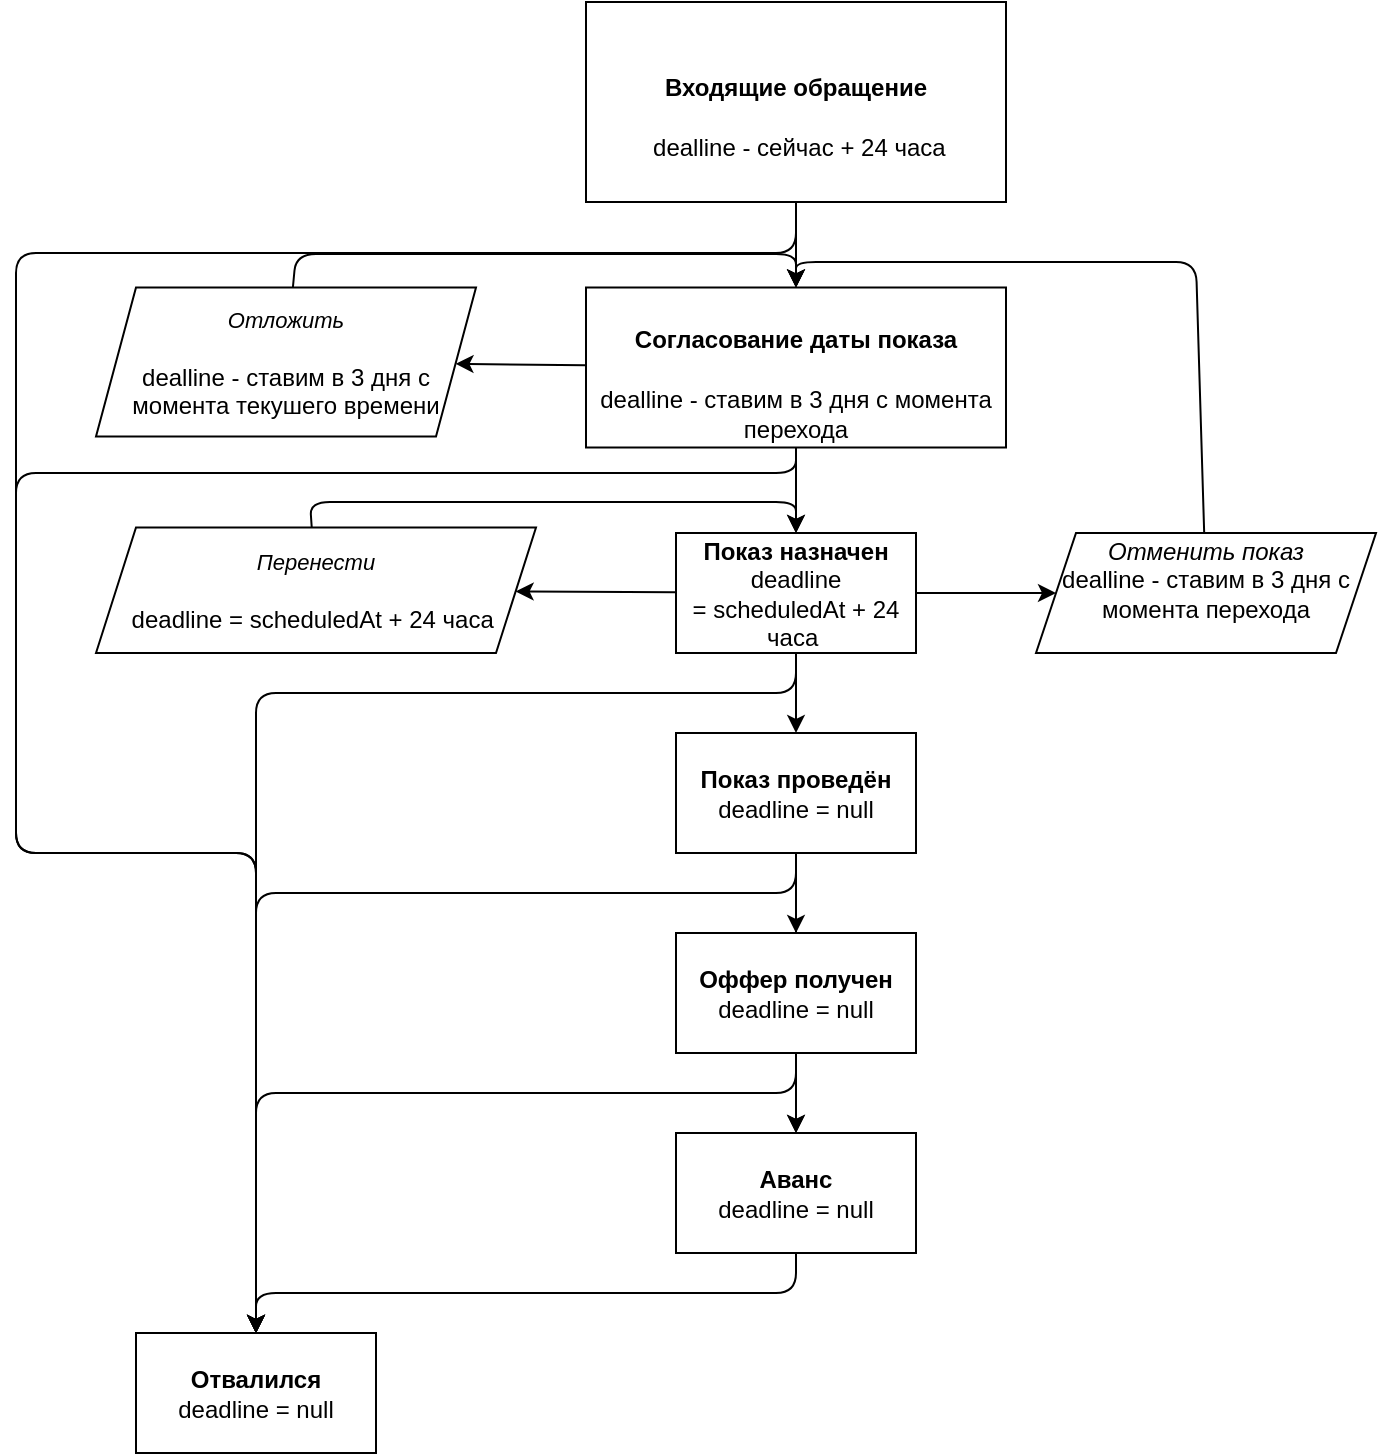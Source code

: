 <mxfile version="14.8.2" type="github">
  <diagram id="Q_xmtvUPQ6Yv9zy_9RRj" name="Page-1">
    <mxGraphModel dx="978" dy="547" grid="1" gridSize="10" guides="1" tooltips="1" connect="1" arrows="1" fold="1" page="1" pageScale="1" pageWidth="850" pageHeight="1100" math="0" shadow="0">
      <root>
        <mxCell id="0" />
        <mxCell id="1" parent="0" />
        <mxCell id="04Uxs3DeIcLFDnEtFiIm-1" value="&lt;h4&gt;Входящие обращение&lt;/h4&gt;&amp;nbsp;dealline - сейчас + 24 часа" style="rounded=0;whiteSpace=wrap;html=1;" parent="1" vertex="1">
          <mxGeometry x="365" y="120" width="210" height="100" as="geometry" />
        </mxCell>
        <mxCell id="04Uxs3DeIcLFDnEtFiIm-2" value="&lt;h4&gt;Согласование даты показа&lt;/h4&gt;&lt;span style=&quot;text-align: left&quot;&gt;dealline&amp;nbsp;- ставим в 3 дня с момента перехода&lt;/span&gt;" style="rounded=0;whiteSpace=wrap;html=1;" parent="1" vertex="1">
          <mxGeometry x="365" y="262.75" width="210" height="80" as="geometry" />
        </mxCell>
        <mxCell id="04Uxs3DeIcLFDnEtFiIm-6" value="" style="endArrow=classic;html=1;exitX=0.5;exitY=1;exitDx=0;exitDy=0;entryX=0.5;entryY=0;entryDx=0;entryDy=0;" parent="1" source="04Uxs3DeIcLFDnEtFiIm-1" target="04Uxs3DeIcLFDnEtFiIm-2" edge="1">
          <mxGeometry width="50" height="50" relative="1" as="geometry">
            <mxPoint x="270" y="295.5" as="sourcePoint" />
            <mxPoint x="490" y="245.5" as="targetPoint" />
          </mxGeometry>
        </mxCell>
        <mxCell id="04Uxs3DeIcLFDnEtFiIm-7" value="&lt;b&gt;Показ назначен&lt;br&gt;&lt;/b&gt;&lt;span style=&quot;text-align: left&quot;&gt;deadline =&amp;nbsp;&lt;/span&gt;&lt;span style=&quot;text-align: left&quot;&gt;scheduledAt + 24 часа&amp;nbsp;&lt;/span&gt;&lt;b&gt;&lt;br&gt;&lt;/b&gt;" style="rounded=0;whiteSpace=wrap;html=1;" parent="1" vertex="1">
          <mxGeometry x="410" y="385.5" width="120" height="60" as="geometry" />
        </mxCell>
        <mxCell id="04Uxs3DeIcLFDnEtFiIm-8" value="" style="endArrow=classic;html=1;entryX=0.5;entryY=0;entryDx=0;entryDy=0;" parent="1" target="04Uxs3DeIcLFDnEtFiIm-7" edge="1" source="04Uxs3DeIcLFDnEtFiIm-2">
          <mxGeometry width="50" height="50" relative="1" as="geometry">
            <mxPoint x="470" y="345.5" as="sourcePoint" />
            <mxPoint x="320" y="345.5" as="targetPoint" />
          </mxGeometry>
        </mxCell>
        <mxCell id="04Uxs3DeIcLFDnEtFiIm-43" style="edgeStyle=orthogonalEdgeStyle;rounded=0;orthogonalLoop=1;jettySize=auto;html=1;" parent="1" source="04Uxs3DeIcLFDnEtFiIm-13" target="04Uxs3DeIcLFDnEtFiIm-17" edge="1">
          <mxGeometry relative="1" as="geometry" />
        </mxCell>
        <mxCell id="04Uxs3DeIcLFDnEtFiIm-13" value="&lt;b&gt;Показ проведён&lt;/b&gt;&lt;br&gt;&lt;span style=&quot;text-align: left&quot;&gt;deadline&lt;/span&gt;&lt;span style=&quot;text-align: left&quot;&gt;&amp;nbsp;= null&lt;/span&gt;" style="rounded=0;whiteSpace=wrap;html=1;" parent="1" vertex="1">
          <mxGeometry x="410" y="485.5" width="120" height="60" as="geometry" />
        </mxCell>
        <mxCell id="04Uxs3DeIcLFDnEtFiIm-14" value="" style="endArrow=classic;html=1;exitX=0.5;exitY=1;exitDx=0;exitDy=0;entryX=0.5;entryY=0;entryDx=0;entryDy=0;" parent="1" target="04Uxs3DeIcLFDnEtFiIm-13" edge="1">
          <mxGeometry width="50" height="50" relative="1" as="geometry">
            <mxPoint x="470" y="445.5" as="sourcePoint" />
            <mxPoint x="320" y="445.5" as="targetPoint" />
          </mxGeometry>
        </mxCell>
        <mxCell id="04Uxs3DeIcLFDnEtFiIm-15" value="&lt;b&gt;Оффер получен&lt;br&gt;&lt;/b&gt;&lt;span style=&quot;text-align: left&quot;&gt;deadline&lt;/span&gt;&lt;span style=&quot;text-align: left&quot;&gt;&amp;nbsp;= null&lt;/span&gt;&lt;span style=&quot;color: rgba(0 , 0 , 0 , 0) ; font-family: monospace ; font-size: 0px&quot;&gt;%3CmxGraphModel%3E%3Croot%3E%3CmxCell%20id%3D%220%22%2F%3E%3CmxCell%20id%3D%221%22%20parent%3D%220%22%2F%3E%3CmxCell%20id%3D%222%22%20value%3D%22%26lt%3Bbr%26gt%3Bdeadline%26lt%3Bspan%26gt%3B%26amp%3Bnbsp%3B%3D%20null%26lt%3B%2Fspan%26gt%3B%22%20style%3D%22text%3Bhtml%3D1%3BstrokeColor%3Dnone%3BfillColor%3Dnone%3Bspacing%3D5%3BspacingTop%3D-20%3BwhiteSpace%3Dwrap%3Boverflow%3Dhidden%3Brounded%3D0%3B%22%20vertex%3D%221%22%20parent%3D%221%22%3E%3CmxGeometry%20x%3D%22490%22%20y%3D%22451%22%20width%3D%22270%22%20height%3D%2249%22%20as%3D%22geometry%22%2F%3E%3C%2FmxCell%3E%3C%2Froot%3E%3C%2FmxGraphModel%3E&lt;/span&gt;&lt;span style=&quot;color: rgba(0 , 0 , 0 , 0) ; font-family: monospace ; font-size: 0px&quot;&gt;%3CmxGraphModel%3E%3Croot%3E%3CmxCell%20id%3D%220%22%2F%3E%3CmxCell%20id%3D%221%22%20parent%3D%220%22%2F%3E%3CmxCell%20id%3D%222%22%20value%3D%22%26lt%3Bbr%26gt%3Bdeadline%26lt%3Bspan%26gt%3B%26amp%3Bnbsp%3B%3D%20null%26lt%3B%2Fspan%26gt%3B%22%20style%3D%22text%3Bhtml%3D1%3BstrokeColor%3Dnone%3BfillColor%3Dnone%3Bspacing%3D5%3BspacingTop%3D-20%3BwhiteSpace%3Dwrap%3Boverflow%3Dhidden%3Brounded%3D0%3B%22%20vertex%3D%221%22%20parent%3D%221%22%3E%3CmxGeometry%20x%3D%22490%22%20y%3D%22451%22%20width%3D%22270%22%20height%3D%2249%22%20as%3D%22geometry%22%2F%3E%3C%2FmxCell%3E%3C%2Froot%3E%3C%2FmxGraphModel%3E&lt;/span&gt;&lt;b&gt;&lt;br&gt;&lt;/b&gt;" style="rounded=0;whiteSpace=wrap;html=1;" parent="1" vertex="1">
          <mxGeometry x="410" y="585.5" width="120" height="60" as="geometry" />
        </mxCell>
        <mxCell id="04Uxs3DeIcLFDnEtFiIm-16" value="" style="endArrow=classic;html=1;exitX=0.5;exitY=1;exitDx=0;exitDy=0;entryX=0.5;entryY=0;entryDx=0;entryDy=0;" parent="1" target="04Uxs3DeIcLFDnEtFiIm-15" edge="1">
          <mxGeometry width="50" height="50" relative="1" as="geometry">
            <mxPoint x="470" y="545.5" as="sourcePoint" />
            <mxPoint x="320" y="545.5" as="targetPoint" />
          </mxGeometry>
        </mxCell>
        <mxCell id="04Uxs3DeIcLFDnEtFiIm-17" value="&lt;b&gt;Аванс&lt;/b&gt;&lt;br style=&quot;text-align: left&quot;&gt;&lt;span style=&quot;text-align: left&quot;&gt;deadline&lt;/span&gt;&lt;span style=&quot;text-align: left&quot;&gt;&amp;nbsp;= null&lt;/span&gt;&lt;b&gt;&lt;br&gt;&lt;/b&gt;" style="rounded=0;whiteSpace=wrap;html=1;" parent="1" vertex="1">
          <mxGeometry x="410" y="685.5" width="120" height="60" as="geometry" />
        </mxCell>
        <mxCell id="04Uxs3DeIcLFDnEtFiIm-18" value="" style="endArrow=classic;html=1;exitX=0.5;exitY=1;exitDx=0;exitDy=0;entryX=0.5;entryY=0;entryDx=0;entryDy=0;" parent="1" target="04Uxs3DeIcLFDnEtFiIm-17" edge="1">
          <mxGeometry width="50" height="50" relative="1" as="geometry">
            <mxPoint x="470" y="645.5" as="sourcePoint" />
            <mxPoint x="320" y="645.5" as="targetPoint" />
          </mxGeometry>
        </mxCell>
        <mxCell id="04Uxs3DeIcLFDnEtFiIm-19" value="&lt;b&gt;Отвалился&lt;/b&gt;&lt;br&gt;&lt;span style=&quot;text-align: left&quot;&gt;deadline&amp;nbsp;= null&lt;/span&gt;" style="rounded=0;whiteSpace=wrap;html=1;" parent="1" vertex="1">
          <mxGeometry x="140" y="785.5" width="120" height="60" as="geometry" />
        </mxCell>
        <mxCell id="04Uxs3DeIcLFDnEtFiIm-20" value="" style="endArrow=classic;html=1;exitX=0.5;exitY=1;exitDx=0;exitDy=0;entryX=0.5;entryY=0;entryDx=0;entryDy=0;" parent="1" target="04Uxs3DeIcLFDnEtFiIm-19" edge="1">
          <mxGeometry width="50" height="50" relative="1" as="geometry">
            <mxPoint x="470" y="745.5" as="sourcePoint" />
            <mxPoint x="320" y="745.5" as="targetPoint" />
            <Array as="points">
              <mxPoint x="470" y="765.5" />
              <mxPoint x="200" y="765.5" />
            </Array>
          </mxGeometry>
        </mxCell>
        <mxCell id="04Uxs3DeIcLFDnEtFiIm-38" value="" style="endArrow=classic;html=1;exitX=0.5;exitY=1;exitDx=0;exitDy=0;" parent="1" source="04Uxs3DeIcLFDnEtFiIm-15" edge="1">
          <mxGeometry width="50" height="50" relative="1" as="geometry">
            <mxPoint x="200" y="645.5" as="sourcePoint" />
            <mxPoint x="200" y="785.5" as="targetPoint" />
            <Array as="points">
              <mxPoint x="470" y="665.5" />
              <mxPoint x="200" y="665.5" />
            </Array>
          </mxGeometry>
        </mxCell>
        <mxCell id="04Uxs3DeIcLFDnEtFiIm-39" value="" style="endArrow=classic;html=1;" parent="1" edge="1">
          <mxGeometry width="50" height="50" relative="1" as="geometry">
            <mxPoint x="470" y="545.5" as="sourcePoint" />
            <mxPoint x="200" y="785.5" as="targetPoint" />
            <Array as="points">
              <mxPoint x="470" y="565.5" />
              <mxPoint x="200" y="565.5" />
            </Array>
          </mxGeometry>
        </mxCell>
        <mxCell id="04Uxs3DeIcLFDnEtFiIm-40" value="" style="endArrow=classic;html=1;" parent="1" edge="1">
          <mxGeometry width="50" height="50" relative="1" as="geometry">
            <mxPoint x="470" y="445.5" as="sourcePoint" />
            <mxPoint x="200" y="785.5" as="targetPoint" />
            <Array as="points">
              <mxPoint x="470" y="465.5" />
              <mxPoint x="200" y="465.5" />
            </Array>
          </mxGeometry>
        </mxCell>
        <mxCell id="04Uxs3DeIcLFDnEtFiIm-41" value="" style="endArrow=classic;html=1;entryX=0.5;entryY=0;entryDx=0;entryDy=0;exitX=0.5;exitY=1;exitDx=0;exitDy=0;" parent="1" source="04Uxs3DeIcLFDnEtFiIm-2" target="04Uxs3DeIcLFDnEtFiIm-19" edge="1">
          <mxGeometry width="50" height="50" relative="1" as="geometry">
            <mxPoint x="420" y="445.5" as="sourcePoint" />
            <mxPoint x="150" y="785.5" as="targetPoint" />
            <Array as="points">
              <mxPoint x="470" y="355.5" />
              <mxPoint x="80" y="355.5" />
              <mxPoint x="80" y="545.5" />
              <mxPoint x="200" y="545.5" />
            </Array>
          </mxGeometry>
        </mxCell>
        <mxCell id="04Uxs3DeIcLFDnEtFiIm-44" value="" style="endArrow=classic;html=1;entryX=0.5;entryY=0;entryDx=0;entryDy=0;exitX=0.5;exitY=1;exitDx=0;exitDy=0;" parent="1" edge="1" source="04Uxs3DeIcLFDnEtFiIm-1">
          <mxGeometry width="50" height="50" relative="1" as="geometry">
            <mxPoint x="470" y="245.5" as="sourcePoint" />
            <mxPoint x="200" y="785.5" as="targetPoint" />
            <Array as="points">
              <mxPoint x="470" y="245.5" />
              <mxPoint x="80" y="245.5" />
              <mxPoint x="80" y="545.5" />
              <mxPoint x="200" y="545.5" />
            </Array>
          </mxGeometry>
        </mxCell>
        <mxCell id="T-LhHKoDIlnkGS5jSO6F-3" value="" style="endArrow=classic;html=1;" edge="1" parent="1" source="04Uxs3DeIcLFDnEtFiIm-2" target="T-LhHKoDIlnkGS5jSO6F-14">
          <mxGeometry width="50" height="50" relative="1" as="geometry">
            <mxPoint x="470" y="345.5" as="sourcePoint" />
            <mxPoint x="210" y="346" as="targetPoint" />
            <Array as="points" />
          </mxGeometry>
        </mxCell>
        <mxCell id="T-LhHKoDIlnkGS5jSO6F-5" value="" style="endArrow=classic;html=1;entryX=0.5;entryY=0;entryDx=0;entryDy=0;" edge="1" parent="1" source="T-LhHKoDIlnkGS5jSO6F-14" target="04Uxs3DeIcLFDnEtFiIm-2">
          <mxGeometry width="50" height="50" relative="1" as="geometry">
            <mxPoint x="220" y="265.5" as="sourcePoint" />
            <mxPoint x="471.25" y="272.98" as="targetPoint" />
            <Array as="points">
              <mxPoint x="220" y="246" />
              <mxPoint x="470" y="246" />
            </Array>
          </mxGeometry>
        </mxCell>
        <mxCell id="T-LhHKoDIlnkGS5jSO6F-7" value="" style="endArrow=classic;html=1;" edge="1" parent="1" target="T-LhHKoDIlnkGS5jSO6F-16" source="04Uxs3DeIcLFDnEtFiIm-7">
          <mxGeometry width="50" height="50" relative="1" as="geometry">
            <mxPoint x="470" y="448.5" as="sourcePoint" />
            <mxPoint x="233.0" y="453.02" as="targetPoint" />
            <Array as="points" />
          </mxGeometry>
        </mxCell>
        <mxCell id="T-LhHKoDIlnkGS5jSO6F-8" value="" style="endArrow=classic;html=1;" edge="1" parent="1" source="T-LhHKoDIlnkGS5jSO6F-16">
          <mxGeometry width="50" height="50" relative="1" as="geometry">
            <mxPoint x="227.2" y="379.24" as="sourcePoint" />
            <mxPoint x="470" y="385.5" as="targetPoint" />
            <Array as="points">
              <mxPoint x="227" y="370" />
              <mxPoint x="470" y="370" />
            </Array>
          </mxGeometry>
        </mxCell>
        <mxCell id="T-LhHKoDIlnkGS5jSO6F-14" value="&lt;span style=&quot;font-size: 11px ; background-color: rgb(255 , 255 , 255)&quot;&gt;&lt;i&gt;Отложить&lt;/i&gt;&lt;br&gt;&lt;/span&gt;&lt;br style=&quot;text-align: left&quot;&gt;&lt;span style=&quot;text-align: left&quot;&gt;dealline&amp;nbsp;&lt;/span&gt;&lt;span style=&quot;text-align: left&quot;&gt;- ставим в 3 дня с момента текушего времени&lt;/span&gt;" style="shape=parallelogram;perimeter=parallelogramPerimeter;whiteSpace=wrap;html=1;fixedSize=1;" vertex="1" parent="1">
          <mxGeometry x="120" y="262.75" width="190" height="74.5" as="geometry" />
        </mxCell>
        <mxCell id="T-LhHKoDIlnkGS5jSO6F-16" value="&lt;span style=&quot;font-size: 11px ; background-color: rgb(255 , 255 , 255)&quot;&gt;&lt;i&gt;Перенести&lt;/i&gt;&lt;/span&gt;&lt;span style=&quot;font-size: 11px ; background-color: rgb(255 , 255 , 255)&quot;&gt;&lt;br&gt;&lt;/span&gt;&lt;br style=&quot;text-align: left&quot;&gt;&lt;span style=&quot;text-align: left&quot;&gt;deadline =&amp;nbsp;&lt;/span&gt;&lt;span style=&quot;text-align: left&quot;&gt;scheduledAt + 24 часа&amp;nbsp;&lt;/span&gt;" style="shape=parallelogram;perimeter=parallelogramPerimeter;whiteSpace=wrap;html=1;fixedSize=1;" vertex="1" parent="1">
          <mxGeometry x="120" y="382.75" width="220" height="62.75" as="geometry" />
        </mxCell>
        <mxCell id="T-LhHKoDIlnkGS5jSO6F-17" value="&lt;i&gt;Отменить показ&lt;/i&gt;&lt;br&gt;&lt;span style=&quot;text-align: left&quot;&gt;dealline&amp;nbsp;- ставим в 3 дня с момента перехода&lt;/span&gt;&lt;i&gt;&lt;br&gt;&lt;br&gt;&lt;/i&gt;" style="shape=parallelogram;perimeter=parallelogramPerimeter;whiteSpace=wrap;html=1;fixedSize=1;" vertex="1" parent="1">
          <mxGeometry x="590" y="385.5" width="170" height="60" as="geometry" />
        </mxCell>
        <mxCell id="T-LhHKoDIlnkGS5jSO6F-18" value="" style="endArrow=classic;html=1;" edge="1" parent="1" source="04Uxs3DeIcLFDnEtFiIm-7" target="T-LhHKoDIlnkGS5jSO6F-17">
          <mxGeometry width="50" height="50" relative="1" as="geometry">
            <mxPoint x="470" y="446" as="sourcePoint" />
            <mxPoint x="630" y="470" as="targetPoint" />
          </mxGeometry>
        </mxCell>
        <mxCell id="T-LhHKoDIlnkGS5jSO6F-19" value="" style="endArrow=classic;html=1;entryX=0.5;entryY=0;entryDx=0;entryDy=0;" edge="1" parent="1" source="T-LhHKoDIlnkGS5jSO6F-17" target="04Uxs3DeIcLFDnEtFiIm-2">
          <mxGeometry width="50" height="50" relative="1" as="geometry">
            <mxPoint x="590" y="370" as="sourcePoint" />
            <mxPoint x="660" y="210" as="targetPoint" />
            <Array as="points">
              <mxPoint x="670" y="250" />
              <mxPoint x="470" y="250" />
            </Array>
          </mxGeometry>
        </mxCell>
      </root>
    </mxGraphModel>
  </diagram>
</mxfile>

